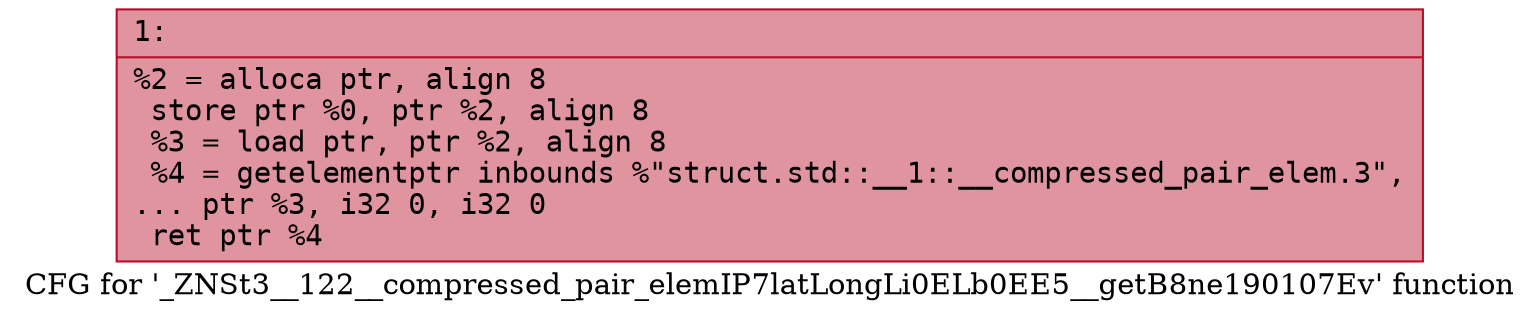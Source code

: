 digraph "CFG for '_ZNSt3__122__compressed_pair_elemIP7latLongLi0ELb0EE5__getB8ne190107Ev' function" {
	label="CFG for '_ZNSt3__122__compressed_pair_elemIP7latLongLi0ELb0EE5__getB8ne190107Ev' function";

	Node0x600001760cd0 [shape=record,color="#b70d28ff", style=filled, fillcolor="#b70d2870" fontname="Courier",label="{1:\l|  %2 = alloca ptr, align 8\l  store ptr %0, ptr %2, align 8\l  %3 = load ptr, ptr %2, align 8\l  %4 = getelementptr inbounds %\"struct.std::__1::__compressed_pair_elem.3\",\l... ptr %3, i32 0, i32 0\l  ret ptr %4\l}"];
}
